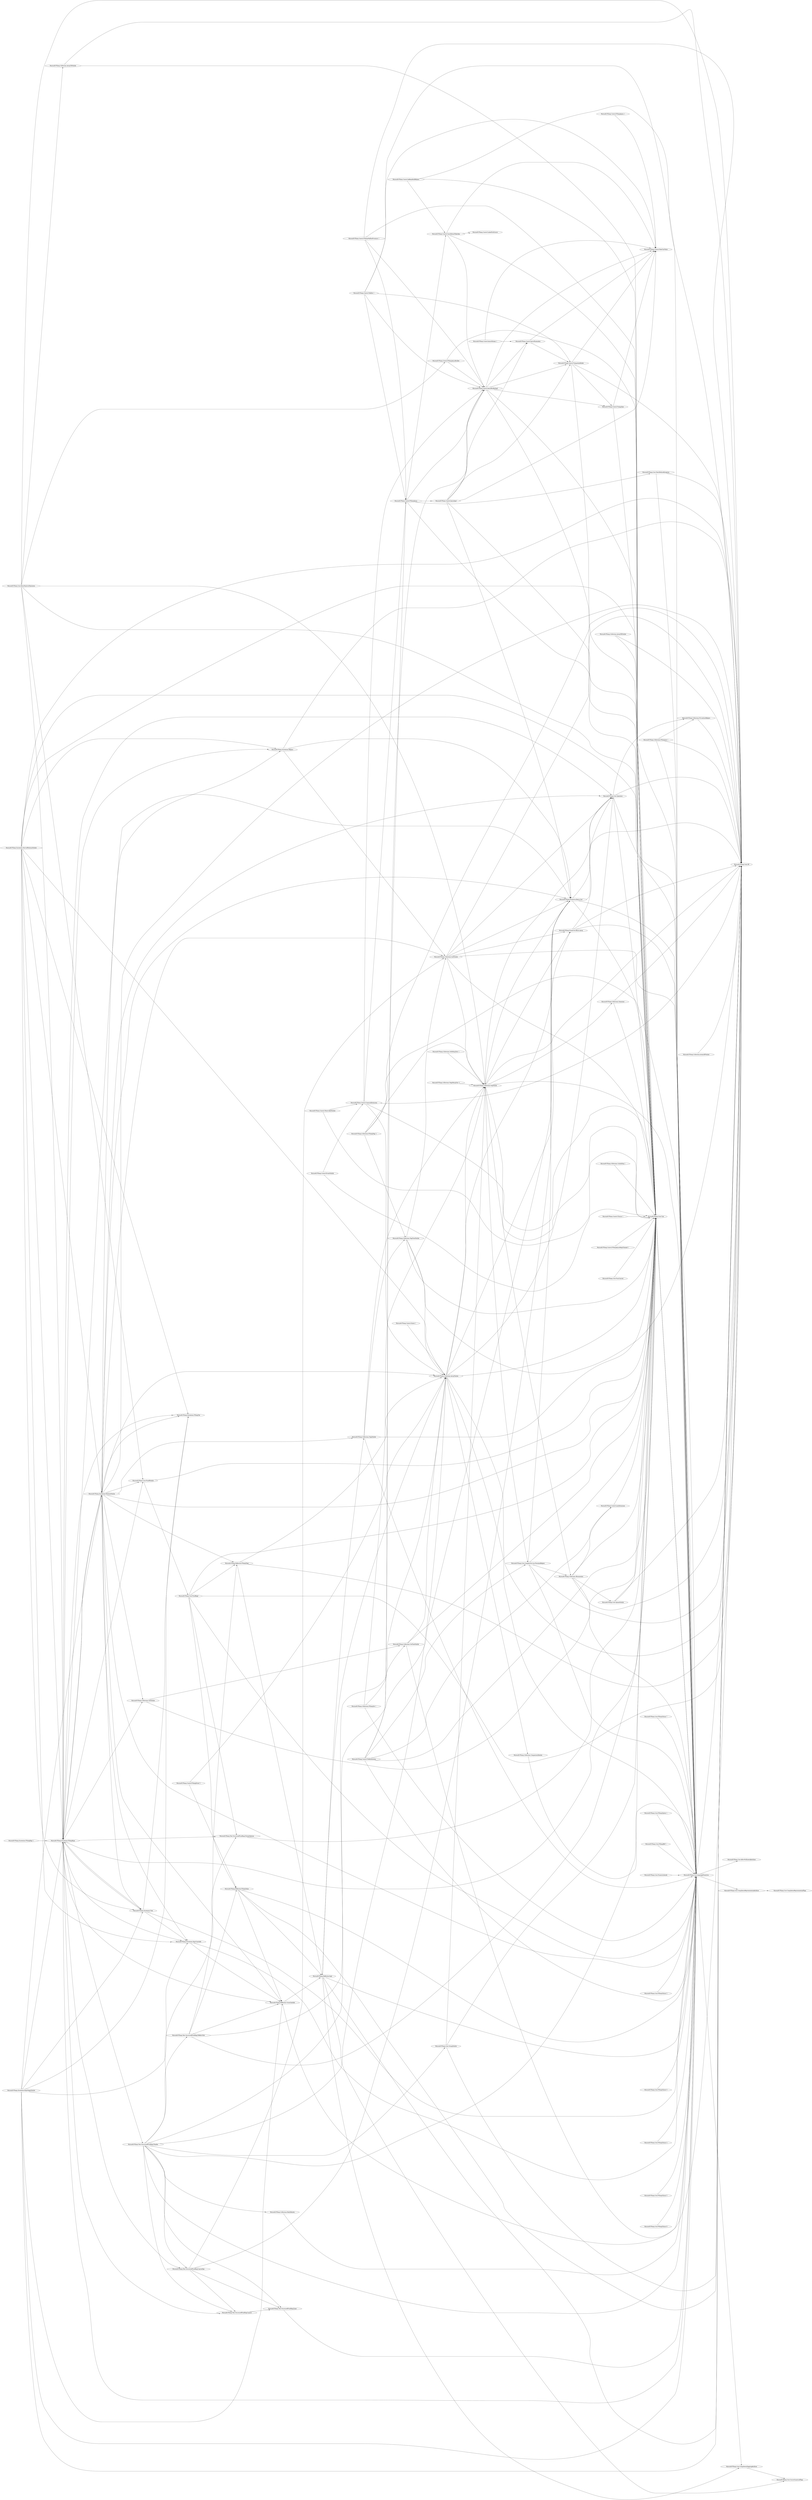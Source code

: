 digraph G {
    page="40,60"; 
    ratio=auto;
    rankdir=LR;
    fontsize=10;
   "Microsoft.FSharp.Collections.Array2DModule" -> { rank=none; "Microsoft.FSharp.Core.SR"; "Microsoft.FSharp.Core.Unit" }
   "Microsoft.FSharp.Collections.Array3DModule" -> { rank=none; "Microsoft.FSharp.Core.SR"; "Microsoft.FSharp.Core.Unit" }
   "Microsoft.FSharp.Collections.Array4DModule" -> { rank=none; "Microsoft.FSharp.Core.SR" }
   "Microsoft.FSharp.Collections.ArrayModule" -> { rank=none; "Microsoft.FSharp.Collections.ComparisonIdentity"; "Microsoft.FSharp.Collections.SeqModule"; "Microsoft.FSharp.Core.LanguagePrimitives"; "Microsoft.FSharp.Core.Operators"; "Microsoft.FSharp.Core.SR"; "Microsoft.FSharp.Core.Unit"; "Microsoft.FSharp.Primitives.Basics.Array"; "Microsoft.FSharp.Primitives.Basics.List" }
   "Microsoft.FSharp.Collections.CachedSeq`1" -> { rank=none; "Microsoft.FSharp.Core.Unit" }
   "Microsoft.FSharp.Collections.ComparisonIdentity" -> { rank=none; "Microsoft.FSharp.Core.LanguagePrimitives" }
   "Microsoft.FSharp.Collections.FSharpList`1" -> { rank=none; "Microsoft.FSharp.Collections.PrivateListHelpers"; "Microsoft.FSharp.Core.LanguagePrimitives"; "Microsoft.FSharp.Core.SR" }
   "Microsoft.FSharp.Collections.FSharpMap`2" -> { rank=none; "Microsoft.FSharp.Collections.MapTreeModule"; "Microsoft.FSharp.Collections.SeqModule"; "Microsoft.FSharp.Core.LanguagePrimitives"; "Microsoft.FSharp.Core.SR" }
   "Microsoft.FSharp.Collections.FSharpSet`1" -> { rank=none; "Microsoft.FSharp.Collections.SeqModule"; "Microsoft.FSharp.Collections.SetTreeModule"; "Microsoft.FSharp.Core.LanguagePrimitives" }
   "Microsoft.FSharp.Collections.Generator" -> { rank=none; "Microsoft.FSharp.Core.SR"; "Microsoft.FSharp.Core.Unit" }
   "Microsoft.FSharp.Collections.HashIdentity" -> { rank=none; "Microsoft.FSharp.Core.LanguagePrimitives" }
   "Microsoft.FSharp.Collections.IEnumerator" -> { rank=none; "Microsoft.FSharp.Control.LazyExtensions"; "Microsoft.FSharp.Core.LanguagePrimitives"; "Microsoft.FSharp.Core.OptionModule"; "Microsoft.FSharp.Core.SR"; "Microsoft.FSharp.Core.Unit" }
   "Microsoft.FSharp.Collections.ListModule" -> { rank=none; "Microsoft.FSharp.Collections.SeqModule"; "Microsoft.FSharp.Core.LanguagePrimitives"; "Microsoft.FSharp.Core.Operators"; "Microsoft.FSharp.Core.SR"; "Microsoft.FSharp.Core.Unit"; "Microsoft.FSharp.Primitives.Basics.Array"; "Microsoft.FSharp.Primitives.Basics.List" }
   "Microsoft.FSharp.Collections.MapDebugView`2" -> { rank=none; "Microsoft.FSharp.Collections.SeqModule" }
   "Microsoft.FSharp.Collections.MapModule" -> { rank=none; "Microsoft.FSharp.Collections.MapTreeModule"; "Microsoft.FSharp.Collections.SeqModule"; "Microsoft.FSharp.Core.LanguagePrimitives"; "Microsoft.FSharp.Core.Unit" }
   "Microsoft.FSharp.Collections.MapTreeModule" -> { rank=none; "Microsoft.FSharp.Collections.ArrayModule"; "Microsoft.FSharp.Collections.ListModule"; "Microsoft.FSharp.Core.SR"; "Microsoft.FSharp.Core.Unit" }
   "Microsoft.FSharp.Collections.PrivateListHelpers" -> { rank=none; "Microsoft.FSharp.Core.SR" }
   "Microsoft.FSharp.Collections.SeqModule" -> { rank=none; "Microsoft.FSharp.Collections.Generator"; "Microsoft.FSharp.Collections.IEnumerator"; "Microsoft.FSharp.Core.CompilerServices.RuntimeHelpers"; "Microsoft.FSharp.Core.LanguagePrimitives"; "Microsoft.FSharp.Core.Operators"; "Microsoft.FSharp.Core.SR"; "Microsoft.FSharp.Core.Unit"; "Microsoft.FSharp.Primitives.Basics.Array"; "Microsoft.FSharp.Primitives.Basics.List" }
   "Microsoft.FSharp.Collections.SetDebugView`1" -> { rank=none; "Microsoft.FSharp.Collections.SeqModule" }
   "Microsoft.FSharp.Collections.SetModule" -> { rank=none; "Microsoft.FSharp.Collections.SetTreeModule"; "Microsoft.FSharp.Core.Unit" }
   "Microsoft.FSharp.Collections.SetTreeModule" -> { rank=none; "Microsoft.FSharp.Collections.ArrayModule"; "Microsoft.FSharp.Core.SR"; "Microsoft.FSharp.Core.Unit" }
   "Microsoft.FSharp.Control.AsBeginEndHelpers" -> { rank=none; "Microsoft.FSharp.Control.CancellationTokenOps"; "Microsoft.FSharp.Core.SR"; "Microsoft.FSharp.Core.Unit" }
   "Microsoft.FSharp.Control.AsyncBuilderImpl" -> { rank=none; "Microsoft.FSharp.Control.AsyncParamsAux"; "Microsoft.FSharp.Control.FakeUnitValue"; "Microsoft.FSharp.Control.Trampoline"; "Microsoft.FSharp.Control.TrampolineHolder"; "Microsoft.FSharp.Core.LanguagePrimitives"; "Microsoft.FSharp.Core.Unit" }
   "Microsoft.FSharp.Control.AsyncImpl" -> { rank=none; "Microsoft.FSharp.Control.AsyncBuilderImpl"; "Microsoft.FSharp.Control.AsyncParamsAux"; "Microsoft.FSharp.Control.FakeUnitValue"; "Microsoft.FSharp.Control.TrampolineHolder"; "Microsoft.FSharp.Core.Unit"; "Microsoft.FSharp.Primitives.Basics.List" }
   "Microsoft.FSharp.Control.AsyncParamsAux" -> { rank=none; "Microsoft.FSharp.Control.FakeUnitValue"; "Microsoft.FSharp.Control.TrampolineHolder" }
   "Microsoft.FSharp.Control.AsyncParams`1" -> { rank=none; "Microsoft.FSharp.Control.AsyncParamsAux"; "Microsoft.FSharp.Control.FakeUnitValue" }
   "Microsoft.FSharp.Control.CancellationTokenOps" -> { rank=none; "Microsoft.FSharp.Control.AsyncBuilderImpl"; "Microsoft.FSharp.Control.FakeUnitValue"; "Microsoft.FSharp.Control.LinkedSubSource"; "Microsoft.FSharp.Core.Unit" }
   "Microsoft.FSharp.Control.Closure`1" -> { rank=none; "Microsoft.FSharp.Core.Unit" }
   "Microsoft.FSharp.Control.CommonExtensions" -> { rank=none; "Microsoft.FSharp.Collections.ArrayModule"; "Microsoft.FSharp.Control.AsyncBuilderImpl"; "Microsoft.FSharp.Control.FSharpAsync"; "Microsoft.FSharp.Core.SR"; "Microsoft.FSharp.Core.Unit" }
   "Microsoft.FSharp.Control.EventModule" -> { rank=none; "Microsoft.FSharp.Control.CommonExtensions"; "Microsoft.FSharp.Core.Unit" }
   "Microsoft.FSharp.Control.FSharpAsync" -> { rank=none; "Microsoft.FSharp.Control.AsyncBuilderImpl"; "Microsoft.FSharp.Control.AsyncImpl"; "Microsoft.FSharp.Control.CancellationTokenOps"; "Microsoft.FSharp.Core.MatchFailureException"; "Microsoft.FSharp.Core.Unit" }
   "Microsoft.FSharp.Control.FSharpAsyncBuilder" -> { rank=none; "Microsoft.FSharp.Control.AsyncBuilderImpl"; "Microsoft.FSharp.Core.Unit" }
   "Microsoft.FSharp.Control.FSharpAsyncReplyChannel`1" -> { rank=none; "Microsoft.FSharp.Core.Unit" }
   "Microsoft.FSharp.Control.FSharpAsync`1" -> { rank=none; "Microsoft.FSharp.Control.FakeUnitValue" }
   "Microsoft.FSharp.Control.FSharpEvent`2" -> { rank=none; "Microsoft.FSharp.Collections.ArrayModule"; "Microsoft.FSharp.Reflection.FSharpValue" }
   "Microsoft.FSharp.Control.FSharpMailboxProcessor`1" -> { rank=none; "Microsoft.FSharp.Control.AsyncBuilderImpl"; "Microsoft.FSharp.Control.FSharpAsync"; "Microsoft.FSharp.Core.SR"; "Microsoft.FSharp.Core.Unit" }
   "Microsoft.FSharp.Control.LazyExtensions" -> { rank=none; "Microsoft.FSharp.Core.Unit" }
   "Microsoft.FSharp.Control.Mailbox`1" -> { rank=none; "Microsoft.FSharp.Control.AsyncBuilderImpl"; "Microsoft.FSharp.Control.FSharpAsync"; "Microsoft.FSharp.Control.FakeUnitValue"; "Microsoft.FSharp.Control.TrampolineHolder"; "Microsoft.FSharp.Core.LanguagePrimitives" }
   "Microsoft.FSharp.Control.ObservableModule" -> { rank=none; "Microsoft.FSharp.Control.CommonExtensions"; "Microsoft.FSharp.Core.Unit" }
   "Microsoft.FSharp.Control.Queue`1" -> { rank=none; "Microsoft.FSharp.Collections.ArrayModule" }
   "Microsoft.FSharp.Control.Trampoline" -> { rank=none; "Microsoft.FSharp.Control.FakeUnitValue"; "Microsoft.FSharp.Core.Unit" }
   "Microsoft.FSharp.Control.TrampolineHolder" -> { rank=none; "Microsoft.FSharp.Control.FakeUnitValue"; "Microsoft.FSharp.Control.Trampoline"; "Microsoft.FSharp.Core.SR"; "Microsoft.FSharp.Core.Unit" }
   "Microsoft.FSharp.Control.WebExtensions" -> { rank=none; "Microsoft.FSharp.Control.AsyncBuilderImpl"; "Microsoft.FSharp.Control.FSharpAsync"; "Microsoft.FSharp.Control.LazyExtensions"; "Microsoft.FSharp.Core.CompilerServices.RuntimeHelpers"; "Microsoft.FSharp.Core.LanguagePrimitives"; "Microsoft.FSharp.Core.Unit" }
   "Microsoft.FSharp.Core.CompilationMappingAttribute" -> { rank=none; "Microsoft.FSharp.Core.SourceConstructFlags" }
   "Microsoft.FSharp.Core.CompilationRepresentationAttribute" -> { rank=none; "Microsoft.FSharp.Core.CompilationRepresentationFlags" }
   "Microsoft.FSharp.Core.CompilerServices.RuntimeHelpers" -> { rank=none; "Microsoft.FSharp.Collections.IEnumerator"; "Microsoft.FSharp.Core.LanguagePrimitives"; "Microsoft.FSharp.Core.SR"; "Microsoft.FSharp.Core.Unit"; "Microsoft.FSharp.Primitives.Basics.List" }
   "Microsoft.FSharp.Core.ExtraTopLevelOperators" -> { rank=none; "Microsoft.FSharp.Collections.Array2DModule"; "Microsoft.FSharp.Collections.SeqModule"; "Microsoft.FSharp.Control.FSharpAsyncBuilder"; "Microsoft.FSharp.Core.PrintfModule"; "Microsoft.FSharp.Core.SR"; "Microsoft.FSharp.Core.Unit"; "Microsoft.FSharp.Quotations.FSharpExpr" }
   "Microsoft.FSharp.Core.FSharpChoice`2" -> { rank=none; "Microsoft.FSharp.Core.LanguagePrimitives" }
   "Microsoft.FSharp.Core.FSharpChoice`3" -> { rank=none; "Microsoft.FSharp.Core.LanguagePrimitives" }
   "Microsoft.FSharp.Core.FSharpChoice`4" -> { rank=none; "Microsoft.FSharp.Core.LanguagePrimitives" }
   "Microsoft.FSharp.Core.FSharpChoice`5" -> { rank=none; "Microsoft.FSharp.Core.LanguagePrimitives" }
   "Microsoft.FSharp.Core.FSharpChoice`6" -> { rank=none; "Microsoft.FSharp.Core.LanguagePrimitives" }
   "Microsoft.FSharp.Core.FSharpChoice`7" -> { rank=none; "Microsoft.FSharp.Core.LanguagePrimitives" }
   "Microsoft.FSharp.Core.FSharpOption`1" -> { rank=none; "Microsoft.FSharp.Core.LanguagePrimitives" }
   "Microsoft.FSharp.Core.FSharpRef`1" -> { rank=none; "Microsoft.FSharp.Core.LanguagePrimitives" }
   "Microsoft.FSharp.Core.FuncConvert" -> { rank=none; "Microsoft.FSharp.Core.Unit" }
   "Microsoft.FSharp.Core.LanguagePrimitives" -> { rank=none; "Microsoft.FSharp.Core.AllowNullLiteralAttribute"; "Microsoft.FSharp.Core.CompilationMappingAttribute"; "Microsoft.FSharp.Core.CompilationRepresentationAttribute"; "Microsoft.FSharp.Core.SR"; "Microsoft.FSharp.Core.Unit" }
   "Microsoft.FSharp.Core.MatchFailureException" -> { rank=none; "Microsoft.FSharp.Core.LanguagePrimitives"; "Microsoft.FSharp.Core.SR" }
   "Microsoft.FSharp.Core.NumericLiterals" -> { rank=none; "Microsoft.FSharp.Core.LanguagePrimitives" }
   "Microsoft.FSharp.Core.Operators" -> { rank=none; "Microsoft.FSharp.Collections.PrivateListHelpers"; "Microsoft.FSharp.Core.LanguagePrimitives"; "Microsoft.FSharp.Core.SR"; "Microsoft.FSharp.Core.Unit" }
   "Microsoft.FSharp.Core.OptionModule" -> { rank=none; "Microsoft.FSharp.Core.SR"; "Microsoft.FSharp.Core.Unit" }
   "Microsoft.FSharp.Core.PrintfImpl" -> { rank=none; "Microsoft.FSharp.Core.LanguagePrimitives"; "Microsoft.FSharp.Core.SR"; "Microsoft.FSharp.Core.Unit"; "Microsoft.FSharp.Reflection.FSharpType"; "Microsoft.FSharp.Reflection.FSharpValue"; "Microsoft.FSharp.Text.StructuredPrintfImpl.FormatOptions" }
   "Microsoft.FSharp.Core.PrintfModule" -> { rank=none; "Microsoft.FSharp.Core.PrintfImpl"; "Microsoft.FSharp.Core.Unit" }
   "Microsoft.FSharp.Core.StringModule" -> { rank=none; "Microsoft.FSharp.Collections.SeqModule"; "Microsoft.FSharp.Core.SR"; "Microsoft.FSharp.Core.Unit" }
   "Microsoft.FSharp.Core.Unit" -> { rank=none; "Microsoft.FSharp.Core.LanguagePrimitives" }
   "Microsoft.FSharp.Primitives.Basics.Array" -> { rank=none; "Microsoft.FSharp.Core.LanguagePrimitives"; "Microsoft.FSharp.Core.Operators"; "Microsoft.FSharp.Core.SR" }
   "Microsoft.FSharp.Primitives.Basics.List" -> { rank=none; "Microsoft.FSharp.Core.LanguagePrimitives"; "Microsoft.FSharp.Core.Operators"; "Microsoft.FSharp.Core.SR"; "Microsoft.FSharp.Core.Unit" }
   "Microsoft.FSharp.Quotations.DerivedPatternsModule" -> { rank=none; "Microsoft.FSharp.Collections.ArrayModule"; "Microsoft.FSharp.Core.LanguagePrimitives"; "Microsoft.FSharp.Core.SR"; "Microsoft.FSharp.Core.Unit"; "Microsoft.FSharp.Quotations.ExprConstInfo"; "Microsoft.FSharp.Quotations.FSharpExpr"; "Microsoft.FSharp.Quotations.FSharpVar"; "Microsoft.FSharp.Quotations.Helpers"; "Microsoft.FSharp.Quotations.PatternsModule"; "Microsoft.FSharp.Quotations.Tree" }
   "Microsoft.FSharp.Quotations.ExprConstInfo" -> { rank=none; "Microsoft.FSharp.Core.LanguagePrimitives"; "Microsoft.FSharp.Reflection.UnionCaseInfo" }
   "Microsoft.FSharp.Quotations.ExprShapeModule" -> { rank=none; "Microsoft.FSharp.Core.LanguagePrimitives"; "Microsoft.FSharp.Core.SR"; "Microsoft.FSharp.Quotations.ExprConstInfo"; "Microsoft.FSharp.Quotations.FSharpExpr"; "Microsoft.FSharp.Quotations.FSharpVar"; "Microsoft.FSharp.Quotations.PatternsModule"; "Microsoft.FSharp.Quotations.Tree"; "Microsoft.FSharp.Reflection.UnionCaseInfo" }
   "Microsoft.FSharp.Quotations.FSharpExpr" -> { rank=none; "Microsoft.FSharp.Collections.SetModule"; "Microsoft.FSharp.Core.LanguagePrimitives"; "Microsoft.FSharp.Core.Operators"; "Microsoft.FSharp.Core.PrintfModule"; "Microsoft.FSharp.Core.Unit"; "Microsoft.FSharp.Primitives.Basics.List"; "Microsoft.FSharp.Quotations.ExprConstInfo"; "Microsoft.FSharp.Quotations.FSharpVar"; "Microsoft.FSharp.Quotations.Helpers"; "Microsoft.FSharp.Quotations.PatternsModule"; "Microsoft.FSharp.Quotations.Tree"; "Microsoft.FSharp.Reflection.UnionCaseInfo"; "Microsoft.FSharp.Text.StructuredPrintfImpl.Display"; "Microsoft.FSharp.Text.StructuredPrintfImpl.FormatOptions"; "Microsoft.FSharp.Text.StructuredPrintfImpl.Layout"; "Microsoft.FSharp.Text.StructuredPrintfImpl.LayoutOps" }
   "Microsoft.FSharp.Quotations.FSharpExpr`1" -> { rank=none; "Microsoft.FSharp.Quotations.FSharpExpr" }
   "Microsoft.FSharp.Quotations.Helpers" -> { rank=none; "Microsoft.FSharp.Collections.ListModule"; "Microsoft.FSharp.Core.SR"; "Microsoft.FSharp.Primitives.Basics.List" }
   "Microsoft.FSharp.Quotations.PatternsModule" -> { rank=none; "Microsoft.FSharp.Collections.ArrayModule"; "Microsoft.FSharp.Collections.ListModule"; "Microsoft.FSharp.Collections.MapModule"; "Microsoft.FSharp.Collections.SetModule"; "Microsoft.FSharp.Core.LanguagePrimitives"; "Microsoft.FSharp.Core.Operators"; "Microsoft.FSharp.Core.PrintfModule"; "Microsoft.FSharp.Core.SR"; "Microsoft.FSharp.Core.Unit"; "Microsoft.FSharp.Primitives.Basics.List"; "Microsoft.FSharp.Quotations.ExprConstInfo"; "Microsoft.FSharp.Quotations.FSharpExpr"; "Microsoft.FSharp.Quotations.FSharpVar"; "Microsoft.FSharp.Quotations.Helpers"; "Microsoft.FSharp.Quotations.Tree"; "Microsoft.FSharp.Reflection.FSharpType"; "Microsoft.FSharp.Reflection.UnionCaseInfo" }
   "Microsoft.FSharp.Quotations.Tree" -> { rank=none; "Microsoft.FSharp.Core.LanguagePrimitives"; "Microsoft.FSharp.Quotations.ExprConstInfo"; "Microsoft.FSharp.Quotations.FSharpExpr"; "Microsoft.FSharp.Quotations.FSharpVar" }
   "Microsoft.FSharp.Reflection.FSharpType" -> { rank=none; "Microsoft.FSharp.Collections.ArrayModule"; "Microsoft.FSharp.Core.SR"; "Microsoft.FSharp.Reflection.Impl" }
   "Microsoft.FSharp.Reflection.FSharpValue" -> { rank=none; "Microsoft.FSharp.Core.LanguagePrimitives"; "Microsoft.FSharp.Core.SR"; "Microsoft.FSharp.Reflection.Impl"; "Microsoft.FSharp.Reflection.UnionCaseInfo" }
   "Microsoft.FSharp.Reflection.Impl" -> { rank=none; "Microsoft.FSharp.Collections.ArrayModule"; "Microsoft.FSharp.Collections.MapModule"; "Microsoft.FSharp.Core.CompilationMappingAttribute"; "Microsoft.FSharp.Core.LanguagePrimitives"; "Microsoft.FSharp.Core.SR"; "Microsoft.FSharp.Core.SourceConstructFlags" }
   "Microsoft.FSharp.Reflection.UnionCaseInfo" -> { rank=none; "Microsoft.FSharp.Core.LanguagePrimitives"; "Microsoft.FSharp.Reflection.Impl" }
   "Microsoft.FSharp.Text.StructuredPrintfImpl.Display" -> { rank=none; "Microsoft.FSharp.Collections.ArrayModule"; "Microsoft.FSharp.Collections.HashIdentity"; "Microsoft.FSharp.Core.LanguagePrimitives"; "Microsoft.FSharp.Core.StringModule"; "Microsoft.FSharp.Core.Unit"; "Microsoft.FSharp.Primitives.Basics.List"; "Microsoft.FSharp.Text.StructuredPrintfImpl.FormatOptions"; "Microsoft.FSharp.Text.StructuredPrintfImpl.Joint"; "Microsoft.FSharp.Text.StructuredPrintfImpl.Layout"; "Microsoft.FSharp.Text.StructuredPrintfImpl.LayoutOps"; "Microsoft.FSharp.Text.StructuredPrintfImpl.ReflectUtils" }
   "Microsoft.FSharp.Text.StructuredPrintfImpl.FormatOptions" -> { rank=none; "Microsoft.FSharp.Core.Unit" }
   "Microsoft.FSharp.Text.StructuredPrintfImpl.Joint" -> { rank=none; "Microsoft.FSharp.Core.LanguagePrimitives" }
   "Microsoft.FSharp.Text.StructuredPrintfImpl.Layout" -> { rank=none; "Microsoft.FSharp.Text.StructuredPrintfImpl.Joint" }
   "Microsoft.FSharp.Text.StructuredPrintfImpl.LayoutOps" -> { rank=none; "Microsoft.FSharp.Collections.ListModule"; "Microsoft.FSharp.Primitives.Basics.List"; "Microsoft.FSharp.Text.StructuredPrintfImpl.Joint"; "Microsoft.FSharp.Text.StructuredPrintfImpl.Layout" }
   "Microsoft.FSharp.Text.StructuredPrintfImpl.ReflectUtils" -> { rank=none; "Microsoft.FSharp.Collections.ArrayModule"; "Microsoft.FSharp.Core.Unit"; "Microsoft.FSharp.Reflection.FSharpType"; "Microsoft.FSharp.Reflection.FSharpValue"; "Microsoft.FSharp.Reflection.UnionCaseInfo" }
   }
